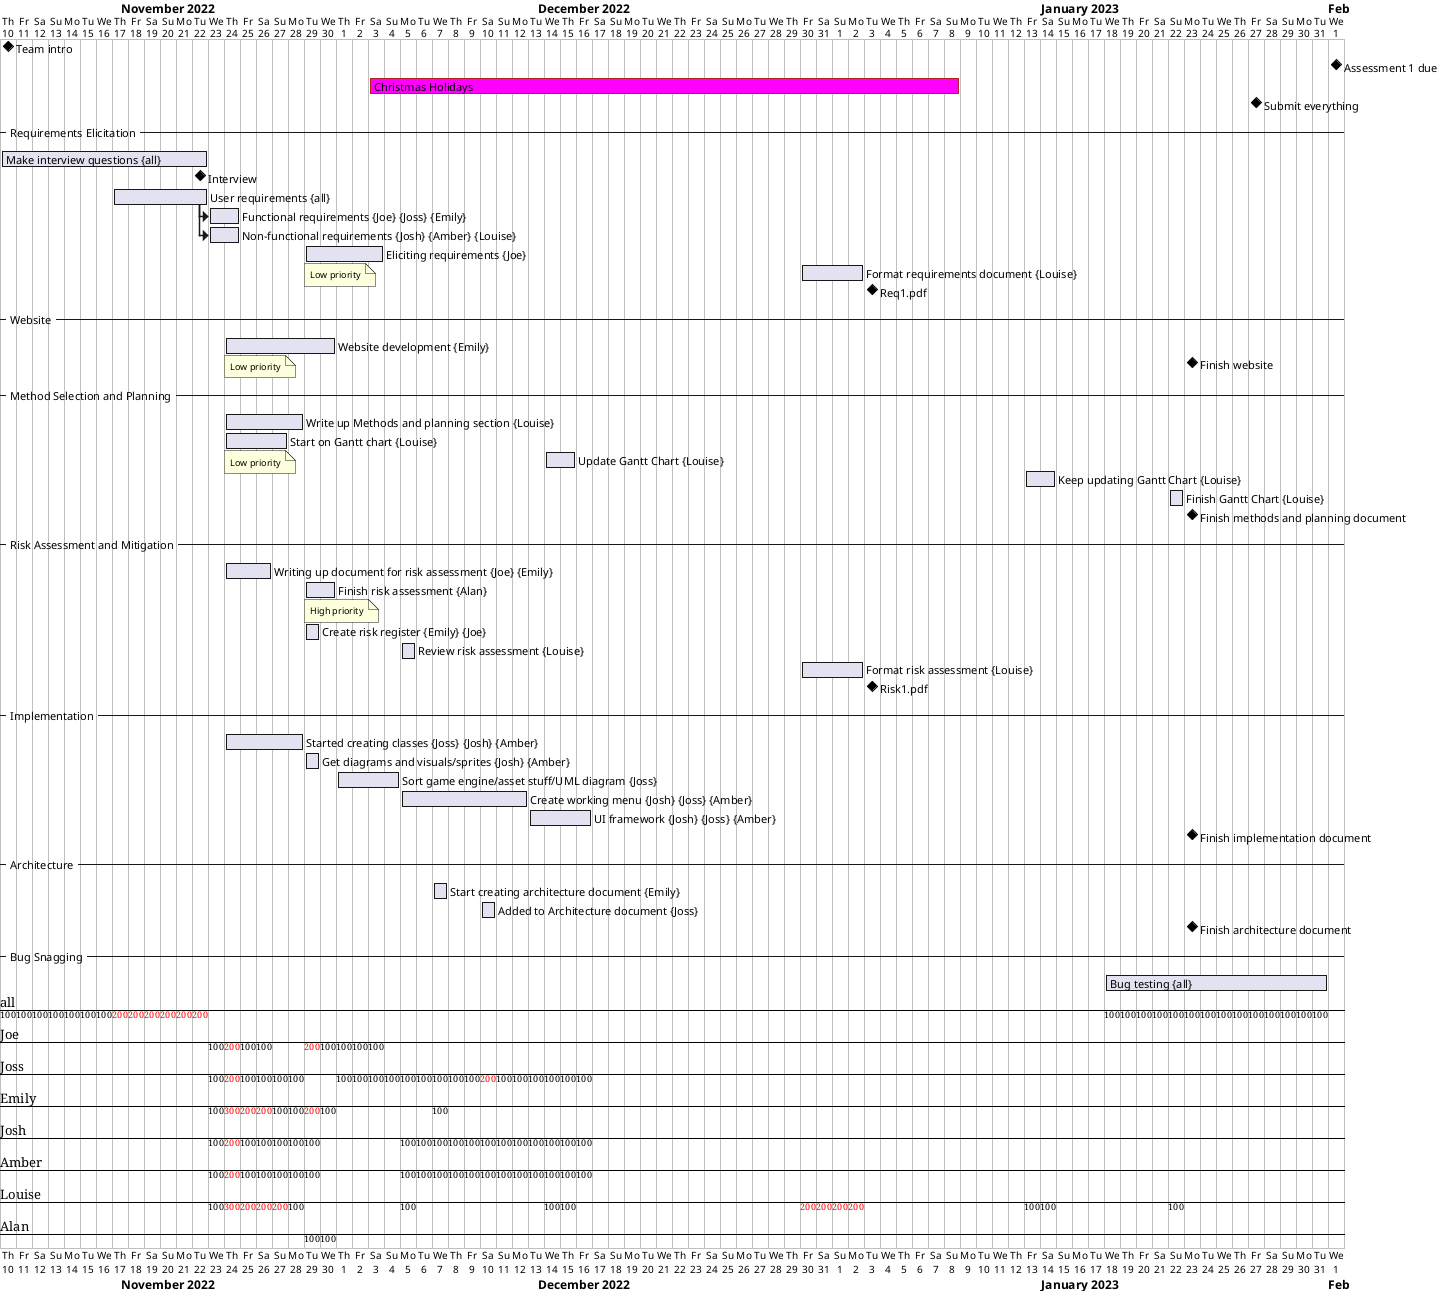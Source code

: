 @startgantt
Project starts 2022-11-10
[Team intro] happens at 2022-11-10
[Assessment 1 due] happens at 2023-2-1
[Christmas Holidays] starts 2022-12-3
[Christmas Holidays] ends 2023-1-8
[Christmas Holidays] is colored in Fuchsia/FireBrick
[Submit everything] happens at 2023-1-27
--Requirements Elicitation--
[Make interview questions] on {all} lasts 13 days
[Interview] happens at 2022-11-22
[User requirements] on {all} starts 2022-11-17 and lasts 6 days
[Functional requirements] on {Joe} {Joss} {Emily} lasts 4 days
[Non-functional requirements] on {Josh} {Amber} {Louise} lasts 4 days
[User requirements] -> [Functional requirements]
[User requirements] -> [Non-functional requirements]
[Eliciting requirements] on {Joe} starts 2022-11-29 and lasts 5 days
note bottom
Low priority
end note
[Format requirements document] on {Louise} starts 2022-12-30 and lasts 4 days
[Req1.pdf] happens at 2023-1-3
--Website--
[Website development] on {Emily} starts 2022-11-24 and lasts 1 week
note bottom
Low priority
end note
[Finish website] happens at 2023-1-23
--Method Selection and Planning--
[Write up Methods and planning section] on {Louise} starts 2022-11-24
[Write up Methods and planning section] ends 2022-11-28
[Start on Gantt chart] on {Louise} starts 2022-11-24 and lasts 4 days
note bottom
Low priority
end note
[Update Gantt Chart] on {Louise} starts 2022-12-14 and lasts 2 days
[Keep updating Gantt Chart] on {Louise} starts 2023-1-13 and lasts 2 days
[Finish Gantt Chart] on {Louise} starts 2023-1-22
[Finish methods and planning document] happens at 2023-1-23
--Risk Assessment and Mitigation--
[Writing up document for risk assessment] on {Joe} {Emily} starts 2022-11-24 and lasts 5 days
[Finish risk assessment] on {Alan} starts 2022-11-29 and lasts 2 days
note bottom 
High priority
end note
[Create risk register] on {Emily} {Joe} starts 2022-11-29 and lasts 2 days
[Review risk assessment] on {Louise} starts 2022-12-5
[Format risk assessment] on {Louise} starts 2022-12-30 and lasts 4 days
[Risk1.pdf] happens at 2023-1-3
--Implementation--
[Started creating classes] on {Joss} {Josh} {Amber} starts 2022-11-24 and lasts 2 weeks
[Get diagrams and visuals/sprites] on {Josh} {Amber} starts 2022-11-29 and lasts 2 days
[Sort game engine/asset stuff/UML diagram] on {Joss} starts 2022-12-1 and lasts 4 days
[Create working menu] on {Josh} {Joss} {Amber} starts 2022-12-5
[Create working menu] ends 2022-12-12
[UI framework] on {Josh} {Joss} {Amber} starts 2022-12-13
[UI framework] ends 2022-12-16
[Finish implementation document] happens at 2023-1-23
--Architecture--
[Start creating architecture document] on {Emily} starts 2022-12-7
[Added to Architecture document] on {Joss} starts 2022-12-10
[Finish architecture document] happens at 2023-1-23
--Bug Snagging--
[Bug testing] on {all} starts 2023-1-18 and lasts 14 days
@endgantt
